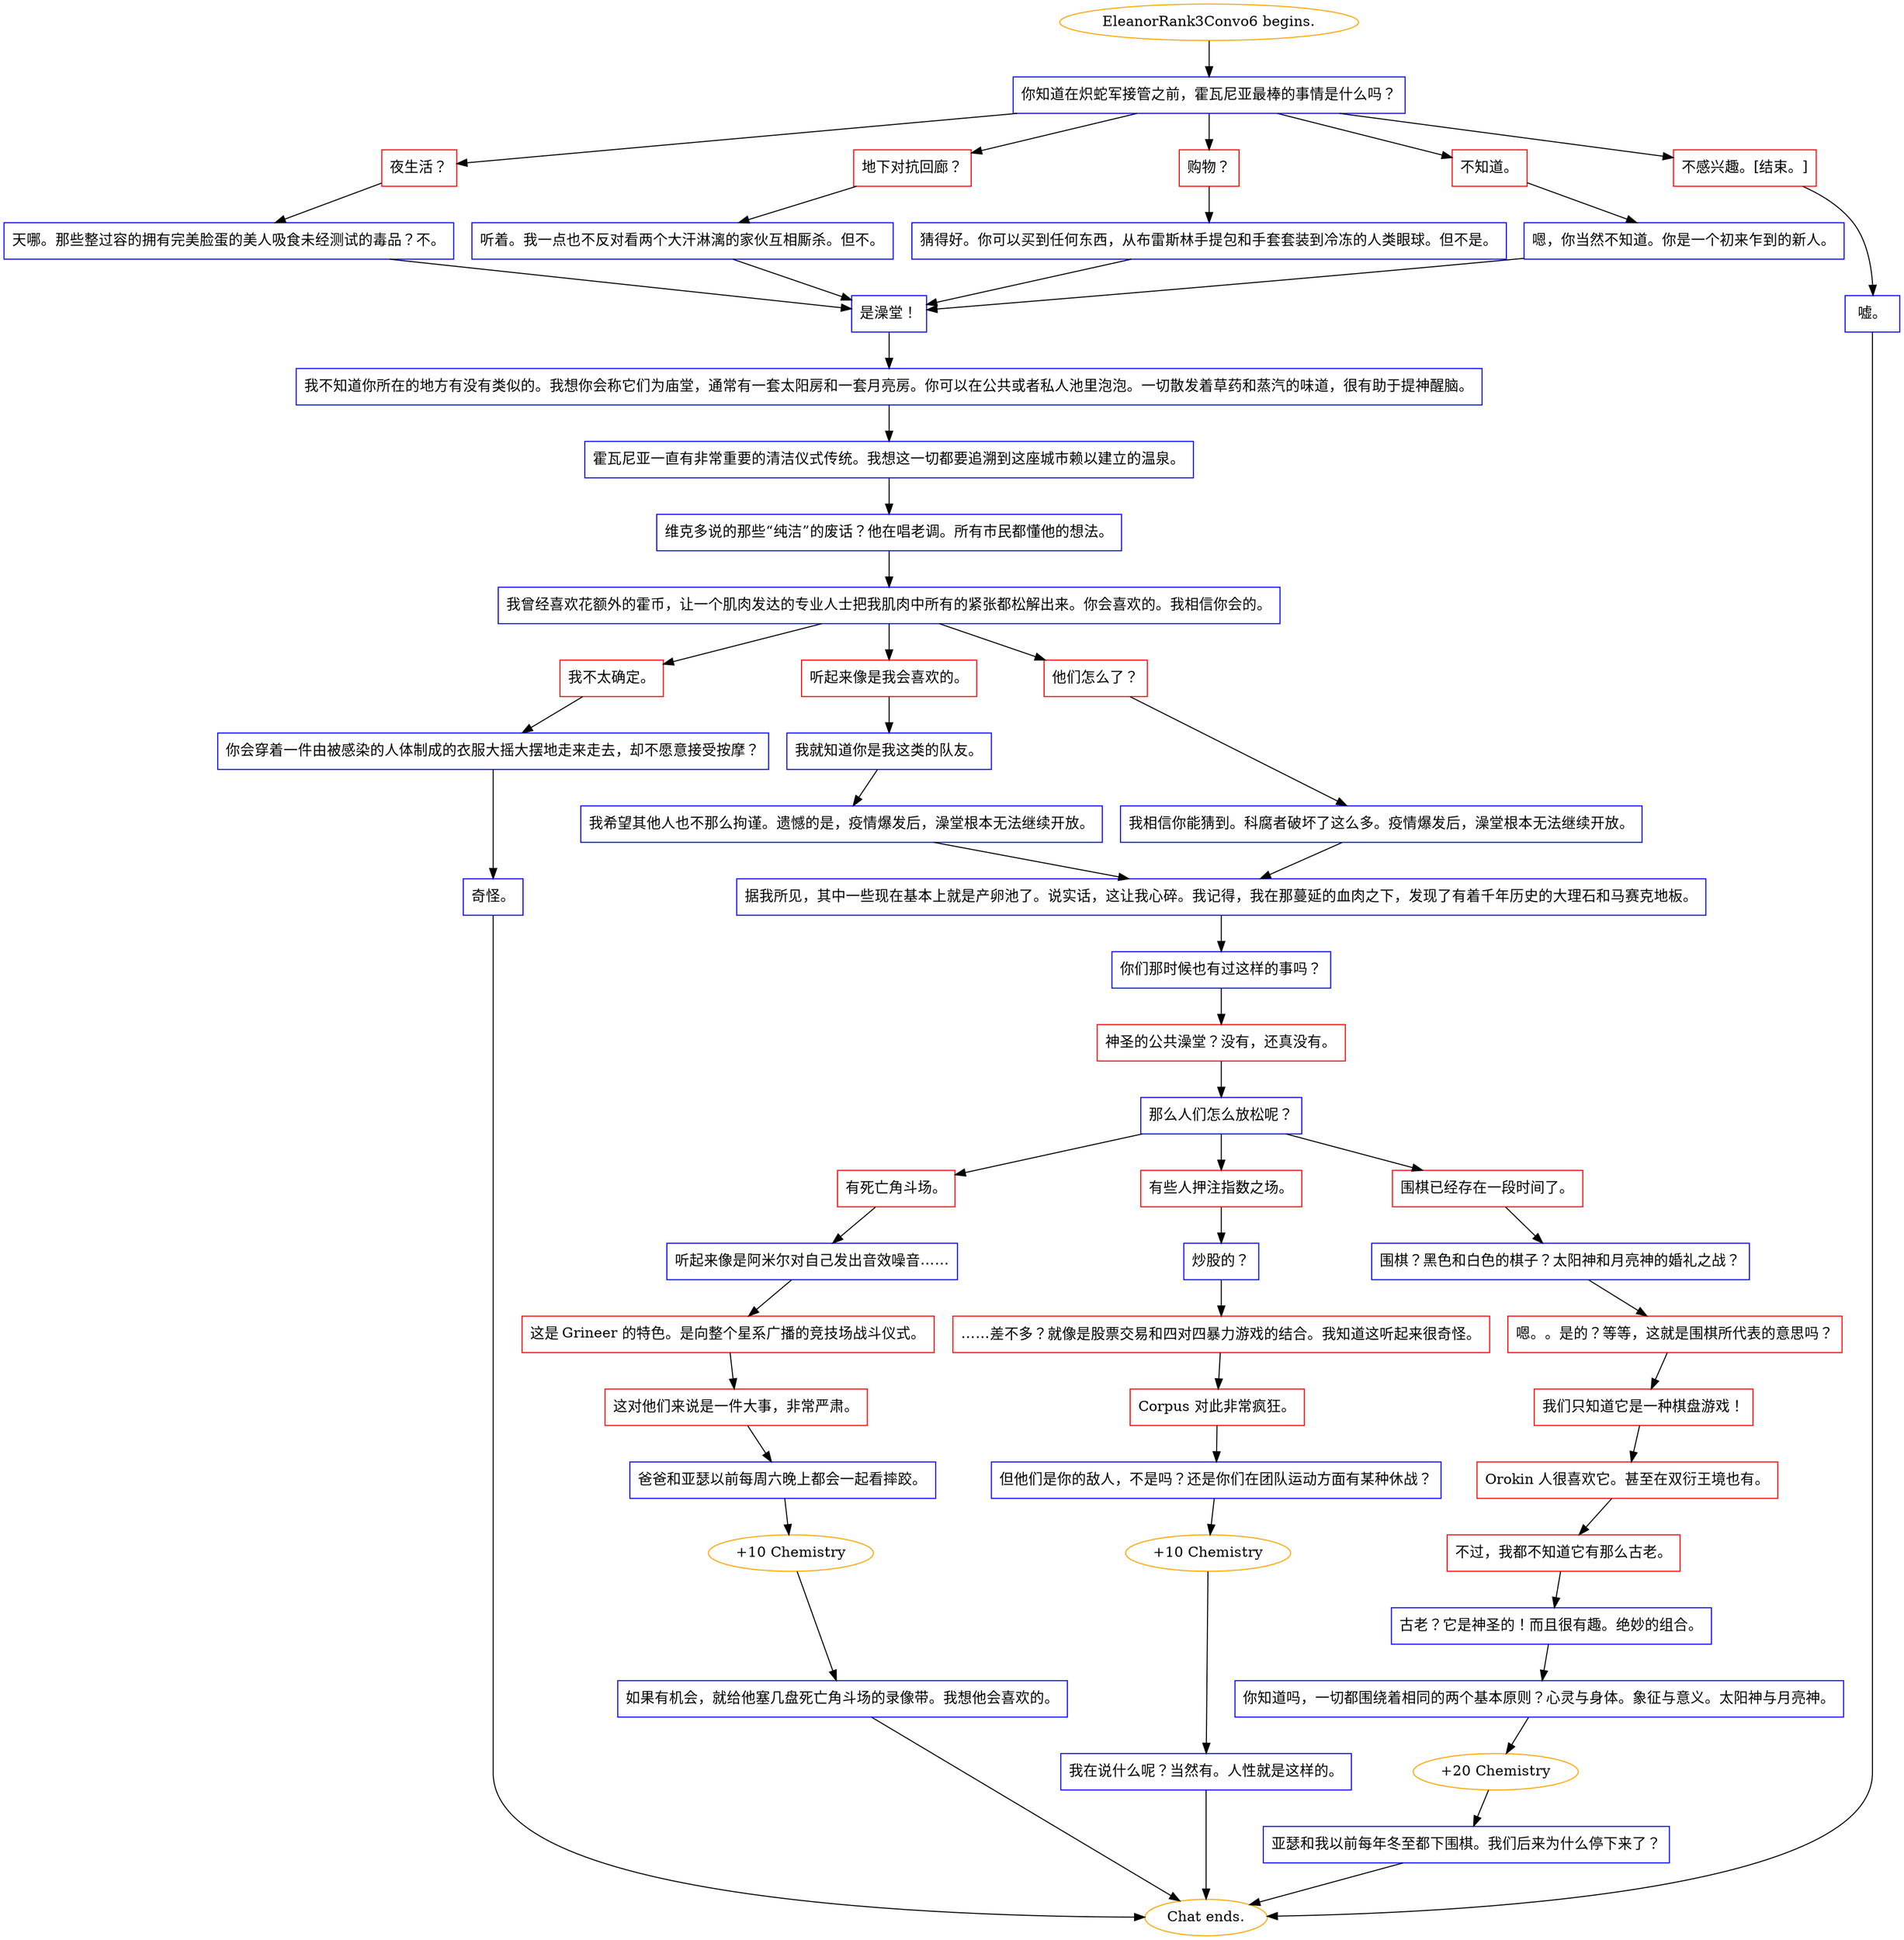 digraph {
	"EleanorRank3Convo6 begins." [color=orange];
		"EleanorRank3Convo6 begins." -> j1460394976;
	j1460394976 [label="你知道在炽蛇军接管之前，霍瓦尼亚最棒的事情是什么吗？",shape=box,color=blue];
		j1460394976 -> j2485358106;
		j1460394976 -> j3918882616;
		j1460394976 -> j2589883448;
		j1460394976 -> j1655963212;
		j1460394976 -> j1963805095;
	j2485358106 [label="夜生活？",shape=box,color=red];
		j2485358106 -> j684155358;
	j3918882616 [label="地下对抗回廊？",shape=box,color=red];
		j3918882616 -> j1575717850;
	j2589883448 [label="购物？",shape=box,color=red];
		j2589883448 -> j2189463904;
	j1655963212 [label="不知道。",shape=box,color=red];
		j1655963212 -> j1734917224;
	j1963805095 [label="不感兴趣。[结束。]",shape=box,color=red];
		j1963805095 -> j2748149425;
	j684155358 [label="天哪。那些整过容的拥有完美脸蛋的美人吸食未经测试的毒品？不。",shape=box,color=blue];
		j684155358 -> j3215290265;
	j1575717850 [label="听着。我一点也不反对看两个大汗淋漓的家伙互相厮杀。但不。",shape=box,color=blue];
		j1575717850 -> j3215290265;
	j2189463904 [label="猜得好。你可以买到任何东西，从布雷斯林手提包和手套套装到冷冻的人类眼球。但不是。",shape=box,color=blue];
		j2189463904 -> j3215290265;
	j1734917224 [label="嗯，你当然不知道。你是一个初来乍到的新人。",shape=box,color=blue];
		j1734917224 -> j3215290265;
	j2748149425 [label="嘘。",shape=box,color=blue];
		j2748149425 -> "Chat ends.";
	j3215290265 [label="是澡堂！",shape=box,color=blue];
		j3215290265 -> j2389573891;
	"Chat ends." [color=orange];
	j2389573891 [label="我不知道你所在的地方有没有类似的。我想你会称它们为庙堂，通常有一套太阳房和一套月亮房。你可以在公共或者私人池里泡泡。一切散发着草药和蒸汽的味道，很有助于提神醒脑。",shape=box,color=blue];
		j2389573891 -> j1075191970;
	j1075191970 [label="霍瓦尼亚一直有非常重要的清洁仪式传统。我想这一切都要追溯到这座城市赖以建立的温泉。",shape=box,color=blue];
		j1075191970 -> j3369397764;
	j3369397764 [label="维克多说的那些“纯洁”的废话？他在唱老调。所有市民都懂他的想法。",shape=box,color=blue];
		j3369397764 -> j959764816;
	j959764816 [label="我曾经喜欢花额外的霍币，让一个肌肉发达的专业人士把我肌肉中所有的紧张都松解出来。你会喜欢的。我相信你会的。",shape=box,color=blue];
		j959764816 -> j3741785521;
		j959764816 -> j2343256374;
		j959764816 -> j1526851997;
	j3741785521 [label="我不太确定。",shape=box,color=red];
		j3741785521 -> j2703747296;
	j2343256374 [label="听起来像是我会喜欢的。",shape=box,color=red];
		j2343256374 -> j1051892742;
	j1526851997 [label="他们怎么了？",shape=box,color=red];
		j1526851997 -> j474387979;
	j2703747296 [label="你会穿着一件由被感染的人体制成的衣服大摇大摆地走来走去，却不愿意接受按摩？",shape=box,color=blue];
		j2703747296 -> j1046649398;
	j1051892742 [label="我就知道你是我这类的队友。",shape=box,color=blue];
		j1051892742 -> j156068077;
	j474387979 [label="我相信你能猜到。科腐者破坏了这么多。疫情爆发后，澡堂根本无法继续开放。",shape=box,color=blue];
		j474387979 -> j746246435;
	j1046649398 [label="奇怪。",shape=box,color=blue];
		j1046649398 -> "Chat ends.";
	j156068077 [label="我希望其他人也不那么拘谨。遗憾的是，疫情爆发后，澡堂根本无法继续开放。",shape=box,color=blue];
		j156068077 -> j746246435;
	j746246435 [label="据我所见，其中一些现在基本上就是产卵池了。说实话，这让我心碎。我记得，我在那蔓延的血肉之下，发现了有着千年历史的大理石和马赛克地板。",shape=box,color=blue];
		j746246435 -> j2105347625;
	j2105347625 [label="你们那时候也有过这样的事吗？",shape=box,color=blue];
		j2105347625 -> j1174300545;
	j1174300545 [label="神圣的公共澡堂？没有，还真没有。",shape=box,color=red];
		j1174300545 -> j1802160876;
	j1802160876 [label="那么人们怎么放松呢？",shape=box,color=blue];
		j1802160876 -> j2176101587;
		j1802160876 -> j3140243954;
		j1802160876 -> j2647449549;
	j2176101587 [label="有死亡角斗场。",shape=box,color=red];
		j2176101587 -> j112378996;
	j3140243954 [label="有些人押注指数之场。",shape=box,color=red];
		j3140243954 -> j1288435872;
	j2647449549 [label="围棋已经存在一段时间了。",shape=box,color=red];
		j2647449549 -> j2324708026;
	j112378996 [label="听起来像是阿米尔对自己发出音效噪音……",shape=box,color=blue];
		j112378996 -> j1559018702;
	j1288435872 [label="炒股的？",shape=box,color=blue];
		j1288435872 -> j3609900691;
	j2324708026 [label="围棋？黑色和白色的棋子？太阳神和月亮神的婚礼之战？",shape=box,color=blue];
		j2324708026 -> j2339225435;
	j1559018702 [label="这是 Grineer 的特色。是向整个星系广播的竞技场战斗仪式。",shape=box,color=red];
		j1559018702 -> j1386055825;
	j3609900691 [label="……差不多？就像是股票交易和四对四暴力游戏的结合。我知道这听起来很奇怪。",shape=box,color=red];
		j3609900691 -> j597585657;
	j2339225435 [label="嗯。。是的？等等，这就是围棋所代表的意思吗？",shape=box,color=red];
		j2339225435 -> j531158205;
	j1386055825 [label="这对他们来说是一件大事，非常严肃。",shape=box,color=red];
		j1386055825 -> j2702110136;
	j597585657 [label="Corpus 对此非常疯狂。",shape=box,color=red];
		j597585657 -> j2659412049;
	j531158205 [label="我们只知道它是一种棋盘游戏！",shape=box,color=red];
		j531158205 -> j905644942;
	j2702110136 [label="爸爸和亚瑟以前每周六晚上都会一起看摔跤。",shape=box,color=blue];
		j2702110136 -> j2366463232;
	j2659412049 [label="但他们是你的敌人，不是吗？还是你们在团队运动方面有某种休战？",shape=box,color=blue];
		j2659412049 -> j1196032297;
	j905644942 [label="Orokin 人很喜欢它。甚至在双衍王境也有。",shape=box,color=red];
		j905644942 -> j2779165992;
	j2366463232 [label="+10 Chemistry",color=orange];
		j2366463232 -> j1069437464;
	j1196032297 [label="+10 Chemistry",color=orange];
		j1196032297 -> j1755243230;
	j2779165992 [label="不过，我都不知道它有那么古老。",shape=box,color=red];
		j2779165992 -> j3922305788;
	j1069437464 [label="如果有机会，就给他塞几盘死亡角斗场的录像带。我想他会喜欢的。",shape=box,color=blue];
		j1069437464 -> "Chat ends.";
	j1755243230 [label="我在说什么呢？当然有。人性就是这样的。",shape=box,color=blue];
		j1755243230 -> "Chat ends.";
	j3922305788 [label="古老？它是神圣的！而且很有趣。绝妙的组合。",shape=box,color=blue];
		j3922305788 -> j45470085;
	j45470085 [label="你知道吗，一切都围绕着相同的两个基本原则？心灵与身体。象征与意义。太阳神与月亮神。",shape=box,color=blue];
		j45470085 -> j2409667383;
	j2409667383 [label="+20 Chemistry",color=orange];
		j2409667383 -> j40787271;
	j40787271 [label="亚瑟和我以前每年冬至都下围棋。我们后来为什么停下来了？",shape=box,color=blue];
		j40787271 -> "Chat ends.";
}
